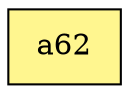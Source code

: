 digraph G {
rankdir=BT;ranksep="2.0";
"a62" [shape=record,fillcolor=khaki1,style=filled,label="{a62}"];
}